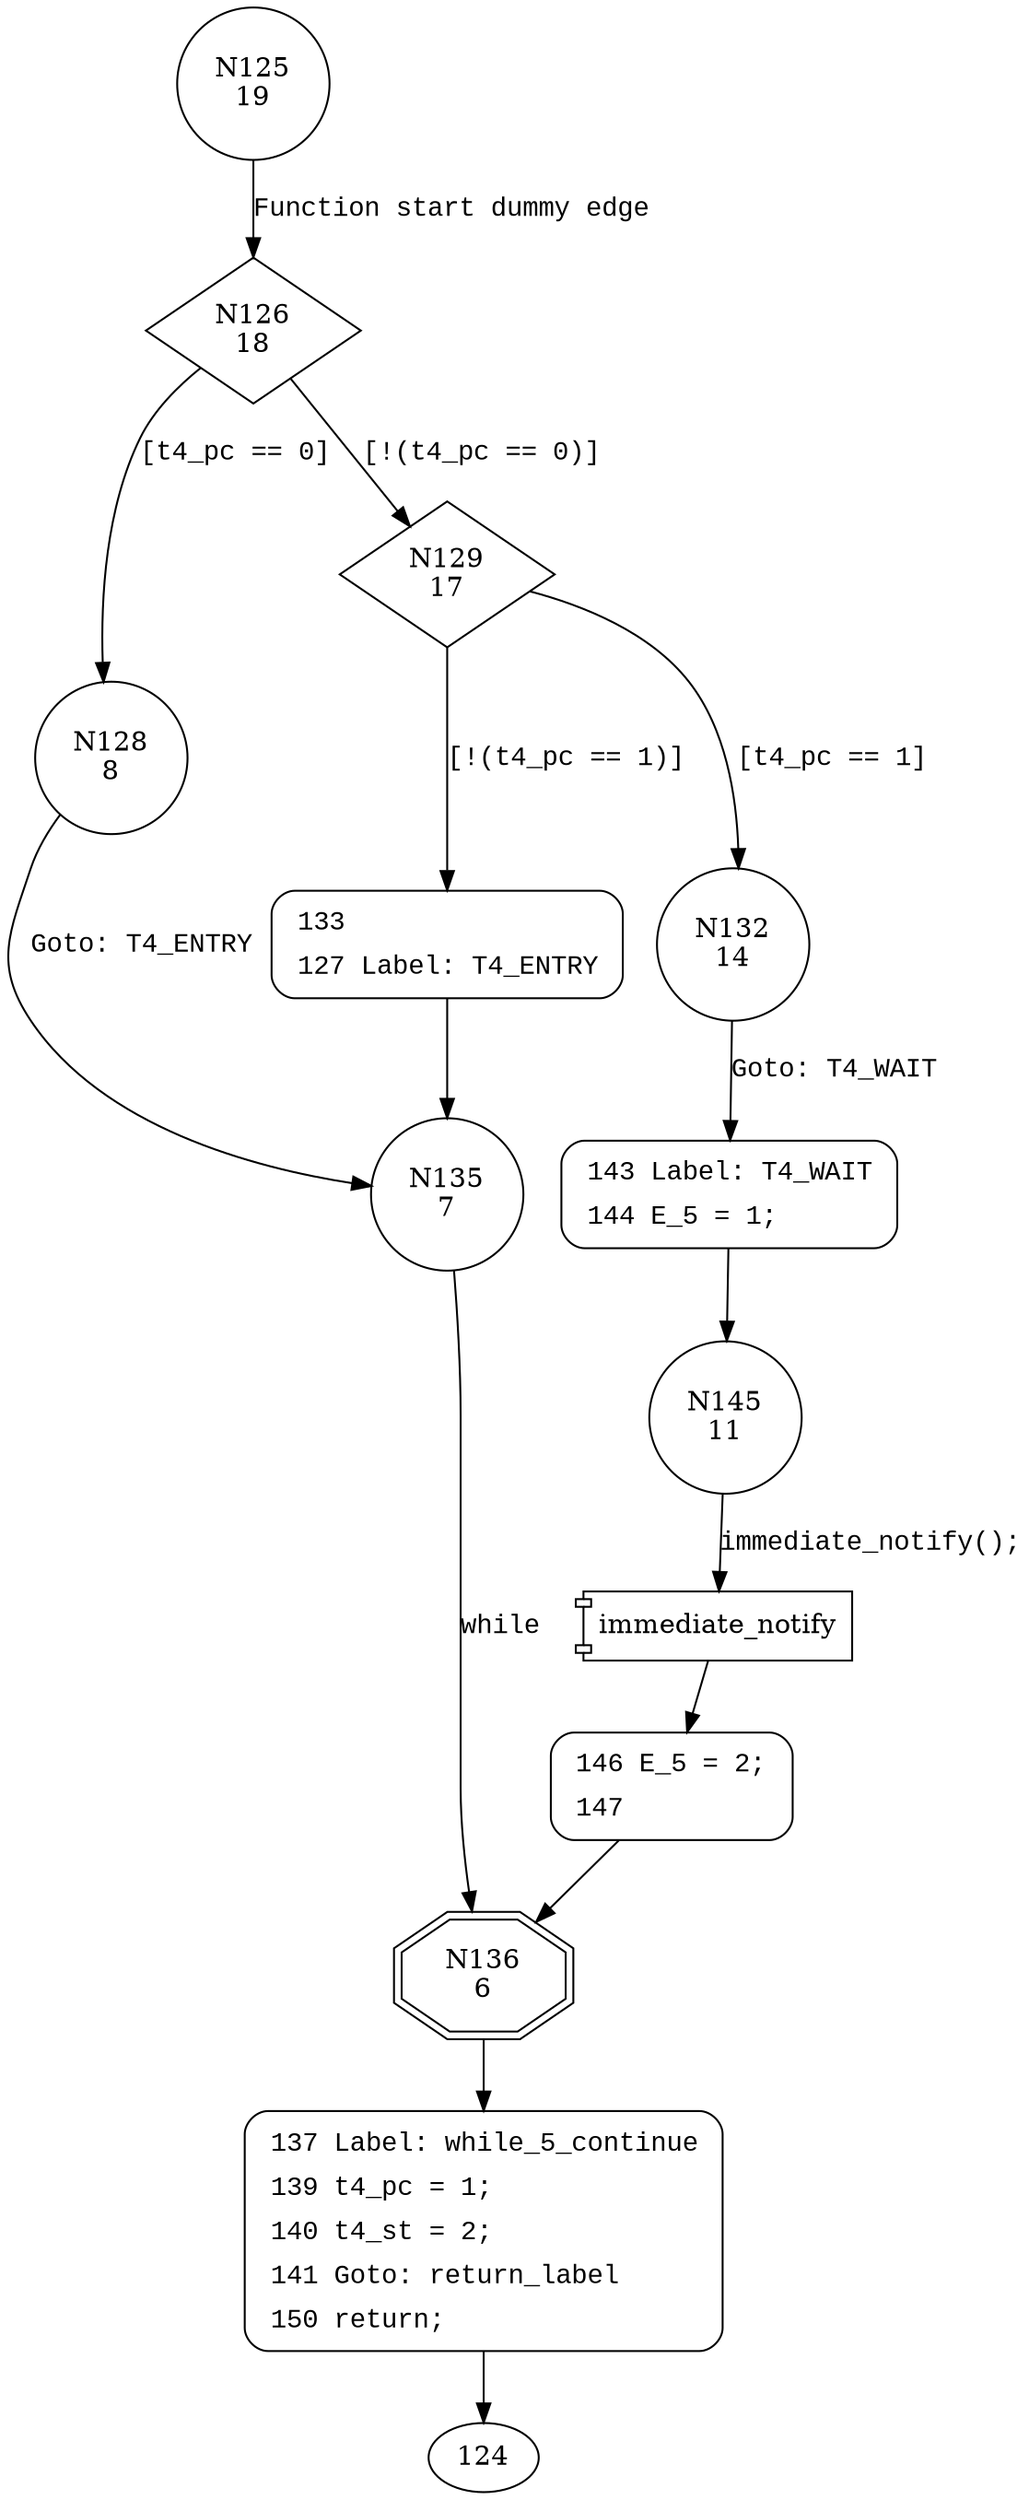 digraph transmit4 {
126 [shape="diamond" label="N126\n18"]
128 [shape="circle" label="N128\n8"]
129 [shape="diamond" label="N129\n17"]
132 [shape="circle" label="N132\n14"]
133 [shape="circle" label="N133\n16"]
135 [shape="circle" label="N135\n7"]
136 [shape="doubleoctagon" label="N136\n6"]
137 [shape="circle" label="N137\n5"]
143 [shape="circle" label="N143\n13"]
145 [shape="circle" label="N145\n11"]
146 [shape="circle" label="N146\n10"]
125 [shape="circle" label="N125\n19"]
133 [style="filled,bold" penwidth="1" fillcolor="white" fontname="Courier New" shape="Mrecord" label=<<table border="0" cellborder="0" cellpadding="3" bgcolor="white"><tr><td align="right">133</td><td align="left"></td></tr><tr><td align="right">127</td><td align="left">Label: T4_ENTRY</td></tr></table>>]
133 -> 135[label=""]
137 [style="filled,bold" penwidth="1" fillcolor="white" fontname="Courier New" shape="Mrecord" label=<<table border="0" cellborder="0" cellpadding="3" bgcolor="white"><tr><td align="right">137</td><td align="left">Label: while_5_continue</td></tr><tr><td align="right">139</td><td align="left">t4_pc = 1;</td></tr><tr><td align="right">140</td><td align="left">t4_st = 2;</td></tr><tr><td align="right">141</td><td align="left">Goto: return_label</td></tr><tr><td align="right">150</td><td align="left">return;</td></tr></table>>]
137 -> 124[label=""]
143 [style="filled,bold" penwidth="1" fillcolor="white" fontname="Courier New" shape="Mrecord" label=<<table border="0" cellborder="0" cellpadding="3" bgcolor="white"><tr><td align="right">143</td><td align="left">Label: T4_WAIT</td></tr><tr><td align="right">144</td><td align="left">E_5 = 1;</td></tr></table>>]
143 -> 145[label=""]
146 [style="filled,bold" penwidth="1" fillcolor="white" fontname="Courier New" shape="Mrecord" label=<<table border="0" cellborder="0" cellpadding="3" bgcolor="white"><tr><td align="right">146</td><td align="left">E_5 = 2;</td></tr><tr><td align="right">147</td><td align="left"></td></tr></table>>]
146 -> 136[label=""]
126 -> 128 [label="[t4_pc == 0]" fontname="Courier New"]
126 -> 129 [label="[!(t4_pc == 0)]" fontname="Courier New"]
129 -> 132 [label="[t4_pc == 1]" fontname="Courier New"]
129 -> 133 [label="[!(t4_pc == 1)]" fontname="Courier New"]
135 -> 136 [label="while" fontname="Courier New"]
136 -> 137 [label="" fontname="Courier New"]
132 -> 143 [label="Goto: T4_WAIT" fontname="Courier New"]
100005 [shape="component" label="immediate_notify"]
145 -> 100005 [label="immediate_notify();" fontname="Courier New"]
100005 -> 146 [label="" fontname="Courier New"]
128 -> 135 [label="Goto: T4_ENTRY" fontname="Courier New"]
125 -> 126 [label="Function start dummy edge" fontname="Courier New"]
}